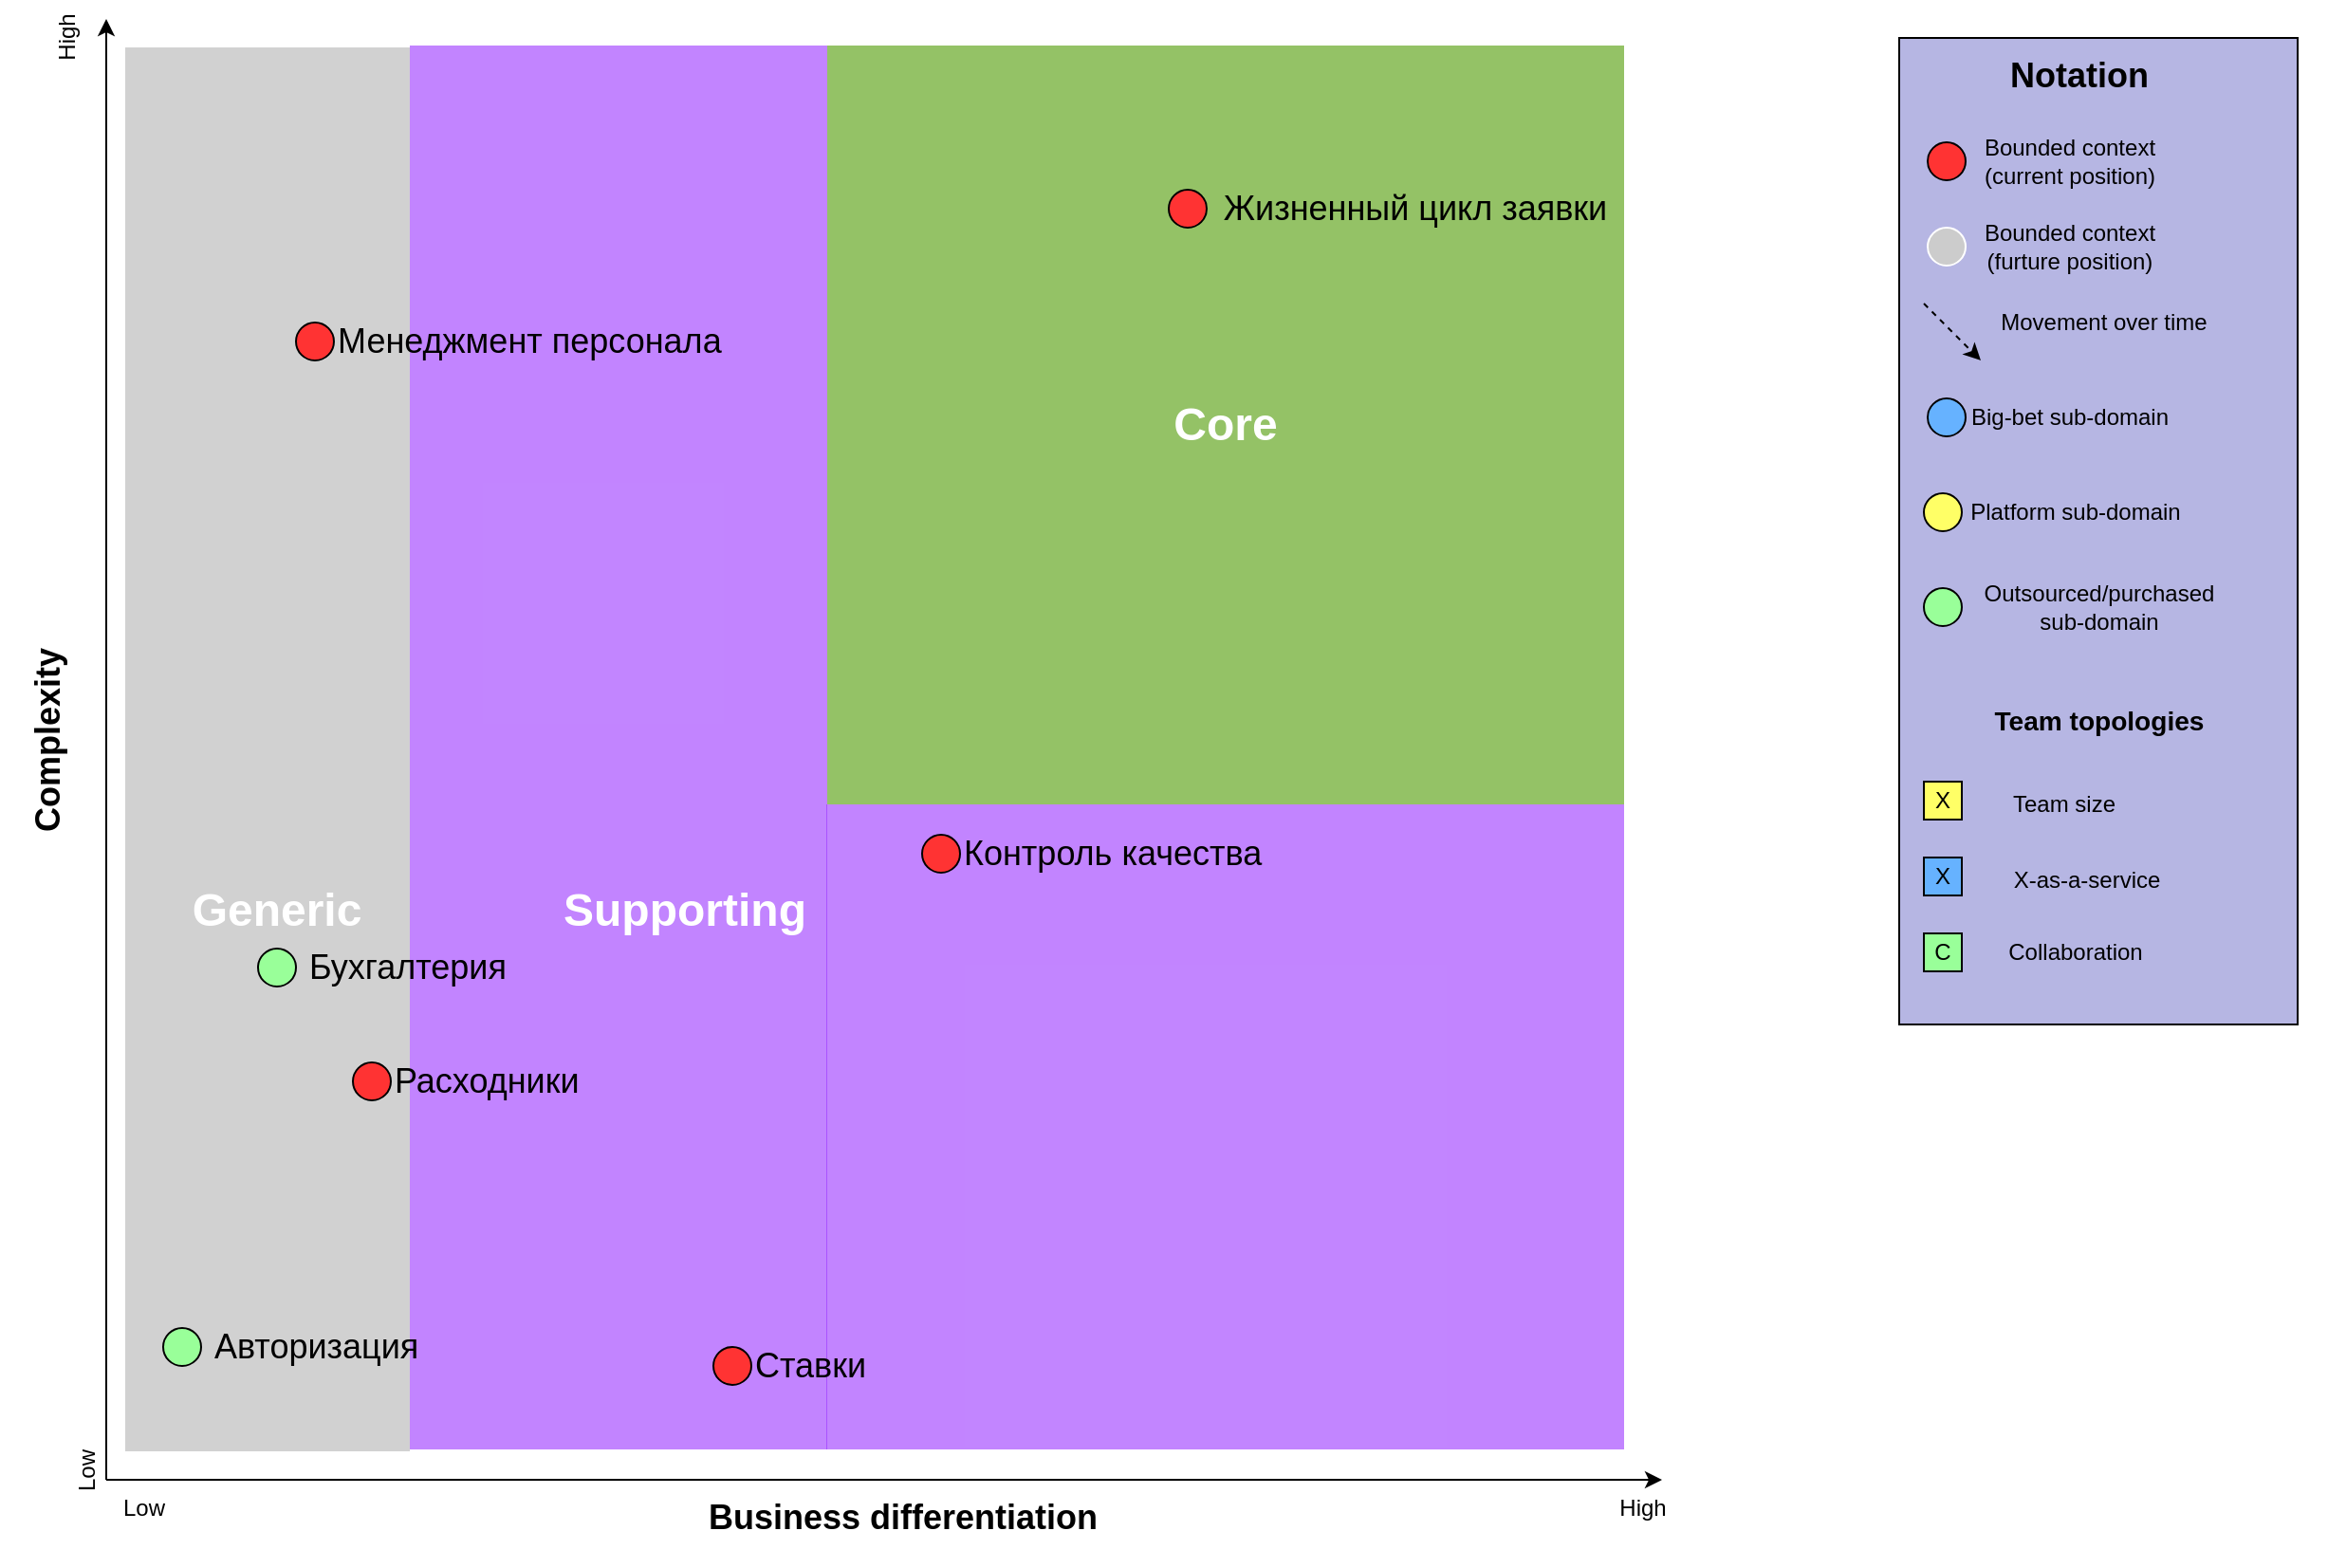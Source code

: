 <mxfile version="24.7.6">
  <diagram id="y_Ux036iL8ao2liGmcVH" name="core-domain-chart">
    <mxGraphModel dx="1965" dy="1072" grid="1" gridSize="10" guides="1" tooltips="1" connect="1" arrows="1" fold="1" page="1" pageScale="1" pageWidth="850" pageHeight="1100" math="0" shadow="0">
      <root>
        <mxCell id="7POqw8fOx_1jlbIEAkON-0" />
        <mxCell id="7POqw8fOx_1jlbIEAkON-1" style="locked=1;" parent="7POqw8fOx_1jlbIEAkON-0" />
        <mxCell id="uENPYtC2MfaOTDSbOvwd-11" value="" style="group" parent="7POqw8fOx_1jlbIEAkON-1" vertex="1" connectable="0">
          <mxGeometry x="79.5" y="30" width="870.5" height="800" as="geometry" />
        </mxCell>
        <mxCell id="uENPYtC2MfaOTDSbOvwd-5" value="" style="rounded=0;whiteSpace=wrap;html=1;fillColor=#9933FF;strokeColor=none;connectable=0;fillOpacity=60;" parent="uENPYtC2MfaOTDSbOvwd-11" vertex="1">
          <mxGeometry x="200.5" y="14" width="220" height="740" as="geometry" />
        </mxCell>
        <mxCell id="uENPYtC2MfaOTDSbOvwd-7" value="" style="rounded=0;whiteSpace=wrap;html=1;fillColor=#9933FF;strokeColor=none;connectable=0;fillOpacity=60;" parent="uENPYtC2MfaOTDSbOvwd-11" vertex="1">
          <mxGeometry x="420" y="414" width="420.5" height="340" as="geometry" />
        </mxCell>
        <mxCell id="uENPYtC2MfaOTDSbOvwd-0" value="" style="endArrow=classic;html=1;" parent="uENPYtC2MfaOTDSbOvwd-11" edge="1">
          <mxGeometry width="50" height="50" relative="1" as="geometry">
            <mxPoint x="40.5" y="770" as="sourcePoint" />
            <mxPoint x="40.5" as="targetPoint" />
          </mxGeometry>
        </mxCell>
        <mxCell id="uENPYtC2MfaOTDSbOvwd-1" value="&lt;h2&gt;Complexity&lt;/h2&gt;" style="text;html=1;strokeColor=none;fillColor=none;align=center;verticalAlign=middle;whiteSpace=wrap;rounded=0;rotation=-90;" parent="uENPYtC2MfaOTDSbOvwd-11" vertex="1">
          <mxGeometry x="-9.5" y="370" width="39" height="20" as="geometry" />
        </mxCell>
        <mxCell id="uENPYtC2MfaOTDSbOvwd-2" value="" style="endArrow=classic;html=1;" parent="uENPYtC2MfaOTDSbOvwd-11" edge="1">
          <mxGeometry width="50" height="50" relative="1" as="geometry">
            <mxPoint x="40.5" y="770" as="sourcePoint" />
            <mxPoint x="860.5" y="770" as="targetPoint" />
          </mxGeometry>
        </mxCell>
        <mxCell id="uENPYtC2MfaOTDSbOvwd-4" value="&lt;h2&gt;Business differentiation&lt;/h2&gt;" style="text;html=1;strokeColor=none;fillColor=none;align=center;verticalAlign=middle;whiteSpace=wrap;rounded=0;" parent="uENPYtC2MfaOTDSbOvwd-11" vertex="1">
          <mxGeometry x="330.5" y="780" width="260" height="20" as="geometry" />
        </mxCell>
        <mxCell id="uENPYtC2MfaOTDSbOvwd-6" value="&lt;h1&gt;&lt;font color=&quot;#ffffff&quot;&gt;Core&lt;/font&gt;&lt;/h1&gt;" style="rounded=0;whiteSpace=wrap;html=1;fillColor=#4D9900;strokeColor=none;connectable=0;fillOpacity=60" parent="uENPYtC2MfaOTDSbOvwd-11" vertex="1">
          <mxGeometry x="420.5" y="14" width="420" height="400" as="geometry" />
        </mxCell>
        <mxCell id="uENPYtC2MfaOTDSbOvwd-8" value="" style="rounded=0;whiteSpace=wrap;html=1;fillColor=#B3B3B3;strokeColor=none;connectable=0;fillOpacity=60;" parent="uENPYtC2MfaOTDSbOvwd-11" vertex="1">
          <mxGeometry x="50.5" y="15" width="150" height="740" as="geometry" />
        </mxCell>
        <mxCell id="uENPYtC2MfaOTDSbOvwd-9" value="&lt;h1&gt;&lt;font color=&quot;#ffffff&quot;&gt;Supporting&lt;/font&gt;&lt;/h1&gt;" style="text;html=1;strokeColor=none;fillColor=none;align=center;verticalAlign=middle;whiteSpace=wrap;rounded=0;" parent="uENPYtC2MfaOTDSbOvwd-11" vertex="1">
          <mxGeometry x="325.5" y="460" width="40" height="20" as="geometry" />
        </mxCell>
        <mxCell id="uENPYtC2MfaOTDSbOvwd-10" value="&lt;h1&gt;&lt;font color=&quot;#ffffff&quot;&gt;Generic&lt;/font&gt;&lt;/h1&gt;" style="text;html=1;strokeColor=none;fillColor=none;align=center;verticalAlign=middle;whiteSpace=wrap;rounded=0;" parent="uENPYtC2MfaOTDSbOvwd-11" vertex="1">
          <mxGeometry x="110.5" y="460" width="40" height="20" as="geometry" />
        </mxCell>
        <mxCell id="rGnyAY1_3tPmR1fd7tcl-27" value="Low" style="text;html=1;strokeColor=none;fillColor=none;align=center;verticalAlign=middle;whiteSpace=wrap;rounded=0;rotation=-90;" parent="uENPYtC2MfaOTDSbOvwd-11" vertex="1">
          <mxGeometry x="10.5" y="755" width="40" height="20" as="geometry" />
        </mxCell>
        <mxCell id="rGnyAY1_3tPmR1fd7tcl-28" value="High" style="text;html=1;strokeColor=none;fillColor=none;align=center;verticalAlign=middle;whiteSpace=wrap;rounded=0;rotation=-90;" parent="uENPYtC2MfaOTDSbOvwd-11" vertex="1">
          <mxGeometry width="40" height="20" as="geometry" />
        </mxCell>
        <mxCell id="rGnyAY1_3tPmR1fd7tcl-29" value="Low" style="text;html=1;strokeColor=none;fillColor=none;align=center;verticalAlign=middle;whiteSpace=wrap;rounded=0;" parent="uENPYtC2MfaOTDSbOvwd-11" vertex="1">
          <mxGeometry x="40" y="775" width="40" height="20" as="geometry" />
        </mxCell>
        <mxCell id="rGnyAY1_3tPmR1fd7tcl-30" value="High" style="text;html=1;strokeColor=none;fillColor=none;align=center;verticalAlign=middle;whiteSpace=wrap;rounded=0;" parent="uENPYtC2MfaOTDSbOvwd-11" vertex="1">
          <mxGeometry x="830.5" y="775" width="40" height="20" as="geometry" />
        </mxCell>
        <mxCell id="gb_rX9cqDN27GrjKiAtr-1" value="" style="rounded=0;whiteSpace=wrap;html=1;fillColor=#B6B6E3;connectable=0;" parent="7POqw8fOx_1jlbIEAkON-1" vertex="1">
          <mxGeometry x="1065" y="40" width="210" height="520" as="geometry" />
        </mxCell>
        <mxCell id="gb_rX9cqDN27GrjKiAtr-2" value="&lt;h2&gt;&lt;b&gt;Notation&lt;/b&gt;&lt;/h2&gt;" style="text;html=1;strokeColor=none;fillColor=none;align=center;verticalAlign=middle;whiteSpace=wrap;rounded=0;" parent="7POqw8fOx_1jlbIEAkON-1" vertex="1">
          <mxGeometry x="1140" y="50" width="40" height="20" as="geometry" />
        </mxCell>
        <mxCell id="gb_rX9cqDN27GrjKiAtr-3" value="&lt;h3&gt;Team topologies&lt;/h3&gt;" style="text;html=1;strokeColor=none;fillColor=none;align=center;verticalAlign=middle;whiteSpace=wrap;rounded=0;" parent="7POqw8fOx_1jlbIEAkON-1" vertex="1">
          <mxGeometry x="1107.5" y="390" width="125" height="20" as="geometry" />
        </mxCell>
        <mxCell id="uENPYtC2MfaOTDSbOvwd-12" value="Bounded contexts" style="" parent="7POqw8fOx_1jlbIEAkON-0" />
        <mxCell id="rGnyAY1_3tPmR1fd7tcl-4" value="" style="group" parent="uENPYtC2MfaOTDSbOvwd-12" vertex="1" connectable="0">
          <mxGeometry x="1080" y="95" width="210" height="570" as="geometry" />
        </mxCell>
        <mxCell id="rGnyAY1_3tPmR1fd7tcl-16" value="" style="group" parent="rGnyAY1_3tPmR1fd7tcl-4" vertex="1" connectable="0">
          <mxGeometry width="210" height="570" as="geometry" />
        </mxCell>
        <mxCell id="rGnyAY1_3tPmR1fd7tcl-0" value="" style="ellipse;whiteSpace=wrap;html=1;aspect=fixed;fillColor=#FF3333;" parent="rGnyAY1_3tPmR1fd7tcl-16" vertex="1">
          <mxGeometry width="20" height="20" as="geometry" />
        </mxCell>
        <mxCell id="rGnyAY1_3tPmR1fd7tcl-1" value="Bounded context&lt;br&gt;(current position)" style="text;html=1;strokeColor=none;fillColor=none;align=center;verticalAlign=middle;whiteSpace=wrap;rounded=0;" parent="rGnyAY1_3tPmR1fd7tcl-16" vertex="1">
          <mxGeometry x="20" width="110" height="20" as="geometry" />
        </mxCell>
        <mxCell id="rGnyAY1_3tPmR1fd7tcl-7" value="" style="group" parent="uENPYtC2MfaOTDSbOvwd-12" vertex="1" connectable="0">
          <mxGeometry x="680" y="120" width="240" height="20" as="geometry" />
        </mxCell>
        <mxCell id="rGnyAY1_3tPmR1fd7tcl-8" value="" style="ellipse;whiteSpace=wrap;html=1;aspect=fixed;fillColor=#FF3333;" parent="rGnyAY1_3tPmR1fd7tcl-7" vertex="1">
          <mxGeometry width="20" height="20" as="geometry" />
        </mxCell>
        <mxCell id="rGnyAY1_3tPmR1fd7tcl-9" value="Жизненный цикл заявки" style="text;html=1;strokeColor=none;fillColor=none;align=center;verticalAlign=middle;whiteSpace=wrap;rounded=0;fontSize=18;" parent="rGnyAY1_3tPmR1fd7tcl-7" vertex="1">
          <mxGeometry x="20" width="220" height="20" as="geometry" />
        </mxCell>
        <mxCell id="rGnyAY1_3tPmR1fd7tcl-17" value="" style="group" parent="uENPYtC2MfaOTDSbOvwd-12" vertex="1" connectable="0">
          <mxGeometry x="1080" y="140" width="130" height="20" as="geometry" />
        </mxCell>
        <mxCell id="rGnyAY1_3tPmR1fd7tcl-18" value="" style="ellipse;whiteSpace=wrap;html=1;aspect=fixed;fillColor=#CCCCCC;strokeColor=#FFFFFF;" parent="rGnyAY1_3tPmR1fd7tcl-17" vertex="1">
          <mxGeometry width="20" height="20" as="geometry" />
        </mxCell>
        <mxCell id="rGnyAY1_3tPmR1fd7tcl-19" value="Bounded context&lt;br&gt;(furture position)" style="text;html=1;strokeColor=none;fillColor=none;align=center;verticalAlign=middle;whiteSpace=wrap;rounded=0;" parent="rGnyAY1_3tPmR1fd7tcl-17" vertex="1">
          <mxGeometry x="20" width="110" height="20" as="geometry" />
        </mxCell>
        <mxCell id="rGnyAY1_3tPmR1fd7tcl-22" value="" style="group" parent="uENPYtC2MfaOTDSbOvwd-12" vertex="1" connectable="0">
          <mxGeometry x="270" y="420" width="130" height="20" as="geometry" />
        </mxCell>
        <mxCell id="nYDZqwLP2YVh0ZIpUsSY-9" value="" style="group" parent="uENPYtC2MfaOTDSbOvwd-12" vertex="1" connectable="0">
          <mxGeometry x="1078" y="180" width="160" height="30" as="geometry" />
        </mxCell>
        <mxCell id="nYDZqwLP2YVh0ZIpUsSY-7" value="" style="endArrow=classic;html=1;dashed=1;" parent="nYDZqwLP2YVh0ZIpUsSY-9" edge="1">
          <mxGeometry width="50" height="50" relative="1" as="geometry">
            <mxPoint as="sourcePoint" />
            <mxPoint x="30" y="30" as="targetPoint" />
          </mxGeometry>
        </mxCell>
        <mxCell id="nYDZqwLP2YVh0ZIpUsSY-8" value="Movement over time" style="text;html=1;strokeColor=none;fillColor=none;align=center;verticalAlign=middle;whiteSpace=wrap;rounded=0;" parent="nYDZqwLP2YVh0ZIpUsSY-9" vertex="1">
          <mxGeometry x="30" width="130" height="20" as="geometry" />
        </mxCell>
        <mxCell id="nYDZqwLP2YVh0ZIpUsSY-10" value="" style="group" parent="uENPYtC2MfaOTDSbOvwd-12" vertex="1" connectable="0">
          <mxGeometry x="1080" y="230" width="130" height="20" as="geometry" />
        </mxCell>
        <mxCell id="nYDZqwLP2YVh0ZIpUsSY-11" value="" style="group" parent="nYDZqwLP2YVh0ZIpUsSY-10" vertex="1" connectable="0">
          <mxGeometry width="130" height="20" as="geometry" />
        </mxCell>
        <mxCell id="nYDZqwLP2YVh0ZIpUsSY-12" value="" style="ellipse;whiteSpace=wrap;html=1;aspect=fixed;fillColor=#66B2FF;" parent="nYDZqwLP2YVh0ZIpUsSY-11" vertex="1">
          <mxGeometry width="20" height="20" as="geometry" />
        </mxCell>
        <mxCell id="nYDZqwLP2YVh0ZIpUsSY-13" value="Big-bet sub-domain" style="text;html=1;strokeColor=none;fillColor=none;align=center;verticalAlign=middle;whiteSpace=wrap;rounded=0;" parent="nYDZqwLP2YVh0ZIpUsSY-11" vertex="1">
          <mxGeometry x="20" width="110" height="20" as="geometry" />
        </mxCell>
        <mxCell id="nYDZqwLP2YVh0ZIpUsSY-15" value="" style="group" parent="uENPYtC2MfaOTDSbOvwd-12" vertex="1" connectable="0">
          <mxGeometry x="1078" y="280" width="140" height="20" as="geometry" />
        </mxCell>
        <mxCell id="nYDZqwLP2YVh0ZIpUsSY-16" value="" style="group" parent="nYDZqwLP2YVh0ZIpUsSY-15" vertex="1" connectable="0">
          <mxGeometry width="140" height="20" as="geometry" />
        </mxCell>
        <mxCell id="nYDZqwLP2YVh0ZIpUsSY-17" value="" style="ellipse;whiteSpace=wrap;html=1;aspect=fixed;fillColor=#FFFF66;" parent="nYDZqwLP2YVh0ZIpUsSY-16" vertex="1">
          <mxGeometry width="20" height="20" as="geometry" />
        </mxCell>
        <mxCell id="nYDZqwLP2YVh0ZIpUsSY-18" value="Platform sub-domain" style="text;html=1;strokeColor=none;fillColor=none;align=center;verticalAlign=middle;whiteSpace=wrap;rounded=0;" parent="nYDZqwLP2YVh0ZIpUsSY-16" vertex="1">
          <mxGeometry x="20" width="120" height="20" as="geometry" />
        </mxCell>
        <mxCell id="nYDZqwLP2YVh0ZIpUsSY-21" value="" style="group" parent="uENPYtC2MfaOTDSbOvwd-12" vertex="1" connectable="0">
          <mxGeometry x="1078" y="330" width="160" height="20" as="geometry" />
        </mxCell>
        <mxCell id="nYDZqwLP2YVh0ZIpUsSY-22" value="" style="group" parent="nYDZqwLP2YVh0ZIpUsSY-21" vertex="1" connectable="0">
          <mxGeometry width="160" height="20" as="geometry" />
        </mxCell>
        <mxCell id="nYDZqwLP2YVh0ZIpUsSY-23" value="" style="ellipse;whiteSpace=wrap;html=1;aspect=fixed;fillColor=#99FF99;" parent="nYDZqwLP2YVh0ZIpUsSY-22" vertex="1">
          <mxGeometry width="20" height="20" as="geometry" />
        </mxCell>
        <mxCell id="nYDZqwLP2YVh0ZIpUsSY-24" value="Outsourced/purchased sub-domain" style="text;html=1;strokeColor=none;fillColor=none;align=center;verticalAlign=middle;whiteSpace=wrap;rounded=0;" parent="nYDZqwLP2YVh0ZIpUsSY-22" vertex="1">
          <mxGeometry x="24.615" width="135.385" height="20" as="geometry" />
        </mxCell>
        <mxCell id="gb_rX9cqDN27GrjKiAtr-4" value="X" style="whiteSpace=wrap;html=1;aspect=fixed;fillColor=#FFFF66;" parent="uENPYtC2MfaOTDSbOvwd-12" vertex="1">
          <mxGeometry x="1078" y="432" width="20" height="20" as="geometry" />
        </mxCell>
        <mxCell id="gb_rX9cqDN27GrjKiAtr-6" value="X" style="whiteSpace=wrap;html=1;aspect=fixed;fillColor=#66B2FF;" parent="uENPYtC2MfaOTDSbOvwd-12" vertex="1">
          <mxGeometry x="1078" y="472" width="20" height="20" as="geometry" />
        </mxCell>
        <mxCell id="gb_rX9cqDN27GrjKiAtr-7" value="C" style="whiteSpace=wrap;html=1;aspect=fixed;fillColor=#99FF99;" parent="uENPYtC2MfaOTDSbOvwd-12" vertex="1">
          <mxGeometry x="1078" y="512" width="20" height="20" as="geometry" />
        </mxCell>
        <mxCell id="gb_rX9cqDN27GrjKiAtr-8" value="Team size" style="text;html=1;strokeColor=none;fillColor=none;align=center;verticalAlign=middle;whiteSpace=wrap;rounded=0;" parent="uENPYtC2MfaOTDSbOvwd-12" vertex="1">
          <mxGeometry x="1112" y="434" width="80" height="20" as="geometry" />
        </mxCell>
        <mxCell id="gb_rX9cqDN27GrjKiAtr-9" value="X-as-a-service" style="text;html=1;strokeColor=none;fillColor=none;align=center;verticalAlign=middle;whiteSpace=wrap;rounded=0;" parent="uENPYtC2MfaOTDSbOvwd-12" vertex="1">
          <mxGeometry x="1118" y="474" width="92" height="20" as="geometry" />
        </mxCell>
        <mxCell id="gb_rX9cqDN27GrjKiAtr-10" value="Collaboration" style="text;html=1;strokeColor=none;fillColor=none;align=center;verticalAlign=middle;whiteSpace=wrap;rounded=0;" parent="uENPYtC2MfaOTDSbOvwd-12" vertex="1">
          <mxGeometry x="1138" y="512" width="40" height="20" as="geometry" />
        </mxCell>
        <mxCell id="UW-0fOT9SmMFlYnk-Ust-4" value="" style="group;align=left;" vertex="1" connectable="0" parent="uENPYtC2MfaOTDSbOvwd-12">
          <mxGeometry x="220" y="190" width="240" height="20" as="geometry" />
        </mxCell>
        <mxCell id="UW-0fOT9SmMFlYnk-Ust-2" value="" style="ellipse;whiteSpace=wrap;html=1;aspect=fixed;fillColor=#FF3333;" vertex="1" parent="UW-0fOT9SmMFlYnk-Ust-4">
          <mxGeometry width="20" height="20" as="geometry" />
        </mxCell>
        <mxCell id="UW-0fOT9SmMFlYnk-Ust-3" value="Менеджмент персонала" style="text;html=1;strokeColor=none;fillColor=none;align=left;verticalAlign=middle;whiteSpace=wrap;rounded=0;fontSize=18;" vertex="1" parent="UW-0fOT9SmMFlYnk-Ust-4">
          <mxGeometry x="20" width="220" height="20" as="geometry" />
        </mxCell>
        <mxCell id="UW-0fOT9SmMFlYnk-Ust-7" value="" style="group;align=left;" vertex="1" connectable="0" parent="uENPYtC2MfaOTDSbOvwd-12">
          <mxGeometry x="550" y="460" width="240" height="20" as="geometry" />
        </mxCell>
        <mxCell id="UW-0fOT9SmMFlYnk-Ust-5" value="" style="ellipse;whiteSpace=wrap;html=1;aspect=fixed;fillColor=#FF3333;" vertex="1" parent="UW-0fOT9SmMFlYnk-Ust-7">
          <mxGeometry width="20" height="20" as="geometry" />
        </mxCell>
        <mxCell id="UW-0fOT9SmMFlYnk-Ust-6" value="Контроль качества" style="text;html=1;strokeColor=none;fillColor=none;align=left;verticalAlign=middle;whiteSpace=wrap;rounded=0;fontSize=18;" vertex="1" parent="UW-0fOT9SmMFlYnk-Ust-7">
          <mxGeometry x="20" width="220" height="20" as="geometry" />
        </mxCell>
        <mxCell id="UW-0fOT9SmMFlYnk-Ust-30" style="edgeStyle=orthogonalEdgeStyle;rounded=0;orthogonalLoop=1;jettySize=auto;html=1;exitX=0.5;exitY=1;exitDx=0;exitDy=0;" edge="1" parent="UW-0fOT9SmMFlYnk-Ust-7" source="UW-0fOT9SmMFlYnk-Ust-6" target="UW-0fOT9SmMFlYnk-Ust-6">
          <mxGeometry relative="1" as="geometry" />
        </mxCell>
        <mxCell id="UW-0fOT9SmMFlYnk-Ust-14" value="" style="group;align=left;" vertex="1" connectable="0" parent="uENPYtC2MfaOTDSbOvwd-12">
          <mxGeometry x="440" y="730" width="240" height="20" as="geometry" />
        </mxCell>
        <mxCell id="UW-0fOT9SmMFlYnk-Ust-15" value="" style="ellipse;whiteSpace=wrap;html=1;aspect=fixed;fillColor=#FF3333;" vertex="1" parent="UW-0fOT9SmMFlYnk-Ust-14">
          <mxGeometry width="20" height="20" as="geometry" />
        </mxCell>
        <mxCell id="UW-0fOT9SmMFlYnk-Ust-16" value="Ставки" style="text;html=1;strokeColor=none;fillColor=none;align=left;verticalAlign=middle;whiteSpace=wrap;rounded=0;fontSize=18;" vertex="1" parent="UW-0fOT9SmMFlYnk-Ust-14">
          <mxGeometry x="20" width="220" height="20" as="geometry" />
        </mxCell>
        <mxCell id="UW-0fOT9SmMFlYnk-Ust-17" value="" style="group;align=left;" vertex="1" connectable="0" parent="uENPYtC2MfaOTDSbOvwd-12">
          <mxGeometry x="250" y="580" width="240" height="20" as="geometry" />
        </mxCell>
        <mxCell id="UW-0fOT9SmMFlYnk-Ust-18" value="" style="ellipse;whiteSpace=wrap;html=1;aspect=fixed;fillColor=#FF3333;" vertex="1" parent="UW-0fOT9SmMFlYnk-Ust-17">
          <mxGeometry width="20" height="20" as="geometry" />
        </mxCell>
        <mxCell id="UW-0fOT9SmMFlYnk-Ust-19" value="Расходники" style="text;html=1;strokeColor=none;fillColor=none;align=left;verticalAlign=middle;whiteSpace=wrap;rounded=0;fontSize=18;" vertex="1" parent="UW-0fOT9SmMFlYnk-Ust-17">
          <mxGeometry x="20" width="220" height="20" as="geometry" />
        </mxCell>
        <mxCell id="UW-0fOT9SmMFlYnk-Ust-20" value="" style="group;align=left;" vertex="1" connectable="0" parent="uENPYtC2MfaOTDSbOvwd-12">
          <mxGeometry x="150" y="720" width="160" height="20" as="geometry" />
        </mxCell>
        <mxCell id="UW-0fOT9SmMFlYnk-Ust-21" value="" style="group" vertex="1" connectable="0" parent="UW-0fOT9SmMFlYnk-Ust-20">
          <mxGeometry width="160" height="20" as="geometry" />
        </mxCell>
        <mxCell id="UW-0fOT9SmMFlYnk-Ust-22" value="" style="ellipse;whiteSpace=wrap;html=1;aspect=fixed;fillColor=#99FF99;" vertex="1" parent="UW-0fOT9SmMFlYnk-Ust-21">
          <mxGeometry width="20" height="20" as="geometry" />
        </mxCell>
        <mxCell id="UW-0fOT9SmMFlYnk-Ust-23" value="&lt;span style=&quot;font-size: 18px;&quot;&gt;Авторизация&lt;/span&gt;" style="text;html=1;strokeColor=none;fillColor=none;align=left;verticalAlign=middle;whiteSpace=wrap;rounded=0;" vertex="1" parent="UW-0fOT9SmMFlYnk-Ust-21">
          <mxGeometry x="24.615" width="135.385" height="20" as="geometry" />
        </mxCell>
        <mxCell id="UW-0fOT9SmMFlYnk-Ust-24" value="" style="group;align=left;" vertex="1" connectable="0" parent="uENPYtC2MfaOTDSbOvwd-12">
          <mxGeometry x="200" y="520" width="160" height="20" as="geometry" />
        </mxCell>
        <mxCell id="UW-0fOT9SmMFlYnk-Ust-25" value="" style="group" vertex="1" connectable="0" parent="UW-0fOT9SmMFlYnk-Ust-24">
          <mxGeometry width="160" height="20" as="geometry" />
        </mxCell>
        <mxCell id="UW-0fOT9SmMFlYnk-Ust-26" value="" style="ellipse;whiteSpace=wrap;html=1;aspect=fixed;fillColor=#99FF99;" vertex="1" parent="UW-0fOT9SmMFlYnk-Ust-25">
          <mxGeometry width="20" height="20" as="geometry" />
        </mxCell>
        <mxCell id="UW-0fOT9SmMFlYnk-Ust-27" value="&lt;span style=&quot;font-size: 18px;&quot;&gt;Бухгалтерия&lt;/span&gt;" style="text;html=1;strokeColor=none;fillColor=none;align=left;verticalAlign=middle;whiteSpace=wrap;rounded=0;" vertex="1" parent="UW-0fOT9SmMFlYnk-Ust-25">
          <mxGeometry x="24.615" width="135.385" height="20" as="geometry" />
        </mxCell>
      </root>
    </mxGraphModel>
  </diagram>
</mxfile>
